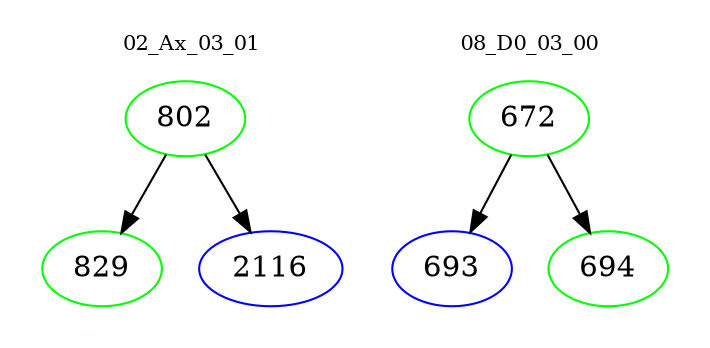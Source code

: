 digraph{
subgraph cluster_0 {
color = white
label = "02_Ax_03_01";
fontsize=10;
T0_802 [label="802", color="green"]
T0_802 -> T0_829 [color="black"]
T0_829 [label="829", color="green"]
T0_802 -> T0_2116 [color="black"]
T0_2116 [label="2116", color="blue"]
}
subgraph cluster_1 {
color = white
label = "08_D0_03_00";
fontsize=10;
T1_672 [label="672", color="green"]
T1_672 -> T1_693 [color="black"]
T1_693 [label="693", color="blue"]
T1_672 -> T1_694 [color="black"]
T1_694 [label="694", color="green"]
}
}
